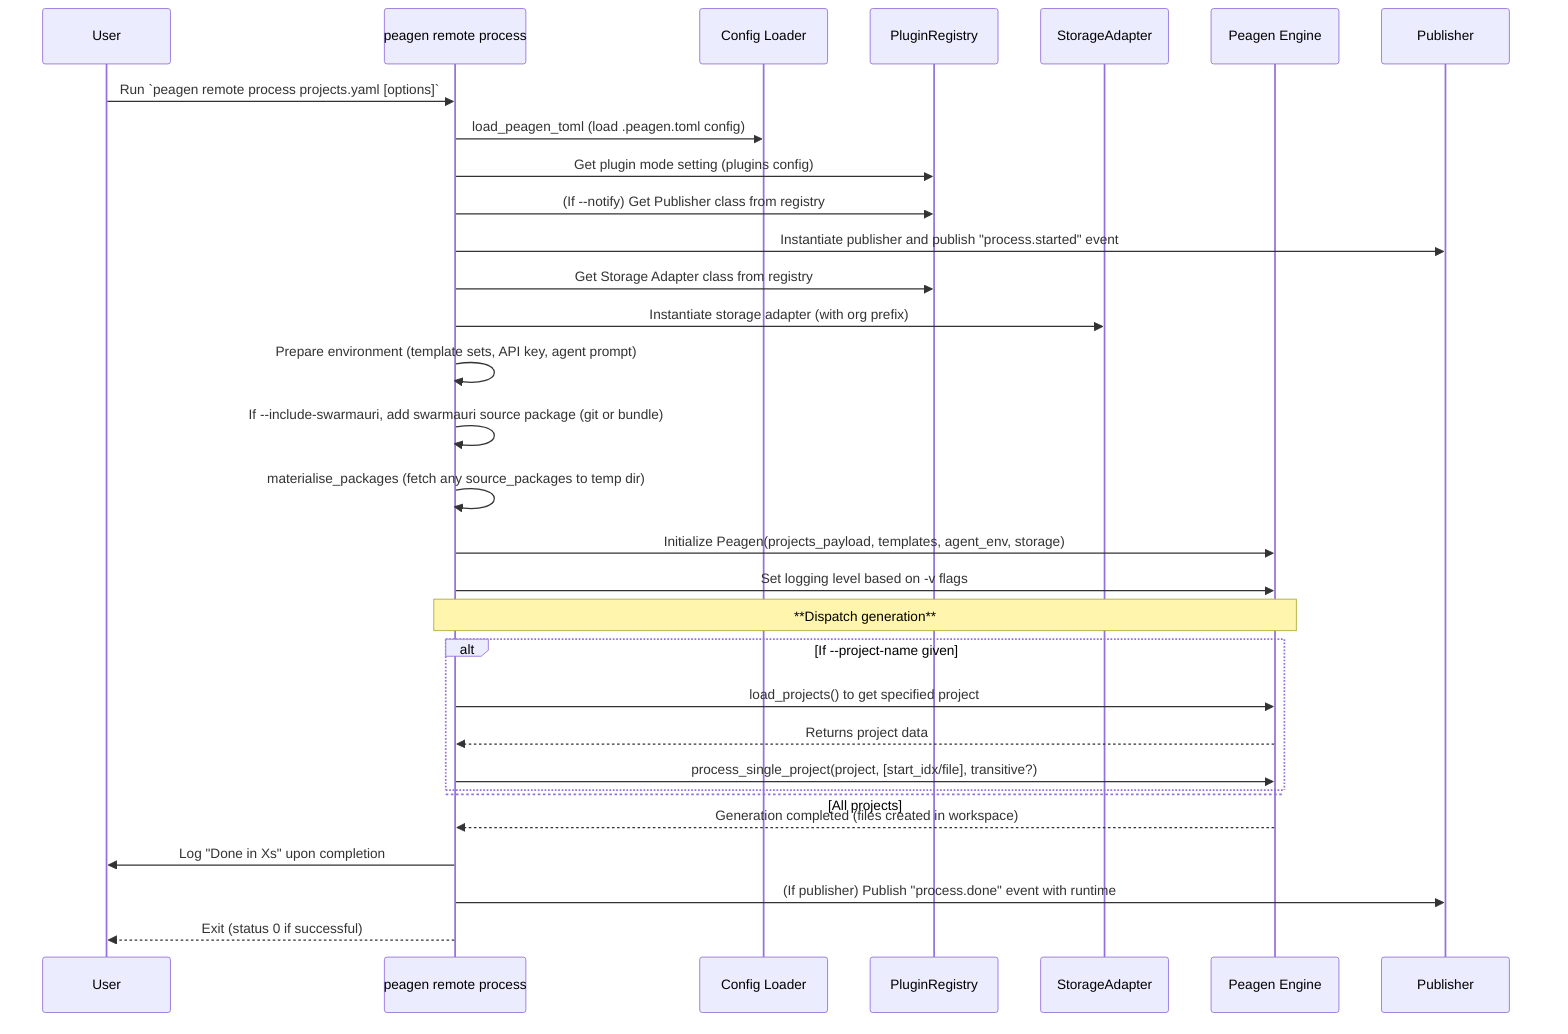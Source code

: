 sequenceDiagram
    participant User
    participant CLI as peagen remote process
    participant Config as Config Loader
    participant Reg as PluginRegistry
    participant Store as StorageAdapter
    participant Peagen as Peagen Engine
    participant Pub as Publisher
    User ->> CLI: Run `peagen remote process projects.yaml [options]`
    CLI ->> Config: load_peagen_toml (load .peagen.toml config)
    CLI ->> Reg: Get plugin mode setting (plugins config)
    CLI ->> Reg: (If --notify) Get Publisher class from registry
    CLI ->> Pub: Instantiate publisher and publish "process.started" event
    CLI ->> Reg: Get Storage Adapter class from registry
    CLI ->> Store: Instantiate storage adapter (with org prefix)
    CLI ->> CLI: Prepare environment (template sets, API key, agent prompt)
    CLI ->> CLI: If --include-swarmauri, add swarmauri source package (git or bundle)
    CLI ->> CLI: materialise_packages (fetch any source_packages to temp dir)
    CLI ->> Peagen: Initialize Peagen(projects_payload, templates, agent_env, storage)
    CLI ->> Peagen: Set logging level based on -v flags
    note over CLI,Peagen: **Dispatch generation**
    alt If --project-name given
        CLI ->> Peagen: load_projects() to get specified project
        Peagen -->> CLI: Returns project data
        CLI ->> Peagen: process_single_project(project, [start_idx/file], transitive?)
    else All projects
    end
    Peagen -->> CLI: Generation completed (files created in workspace)
    CLI ->> User: Log "Done in Xs" upon completion
    CLI ->> Pub: (If publisher) Publish "process.done" event with runtime
    CLI -->> User: Exit (status 0 if successful)